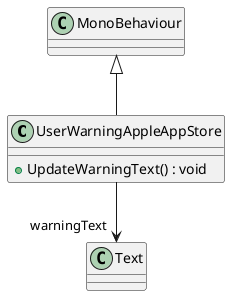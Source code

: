 @startuml
class UserWarningAppleAppStore {
    + UpdateWarningText() : void
}
MonoBehaviour <|-- UserWarningAppleAppStore
UserWarningAppleAppStore --> "warningText" Text
@enduml
